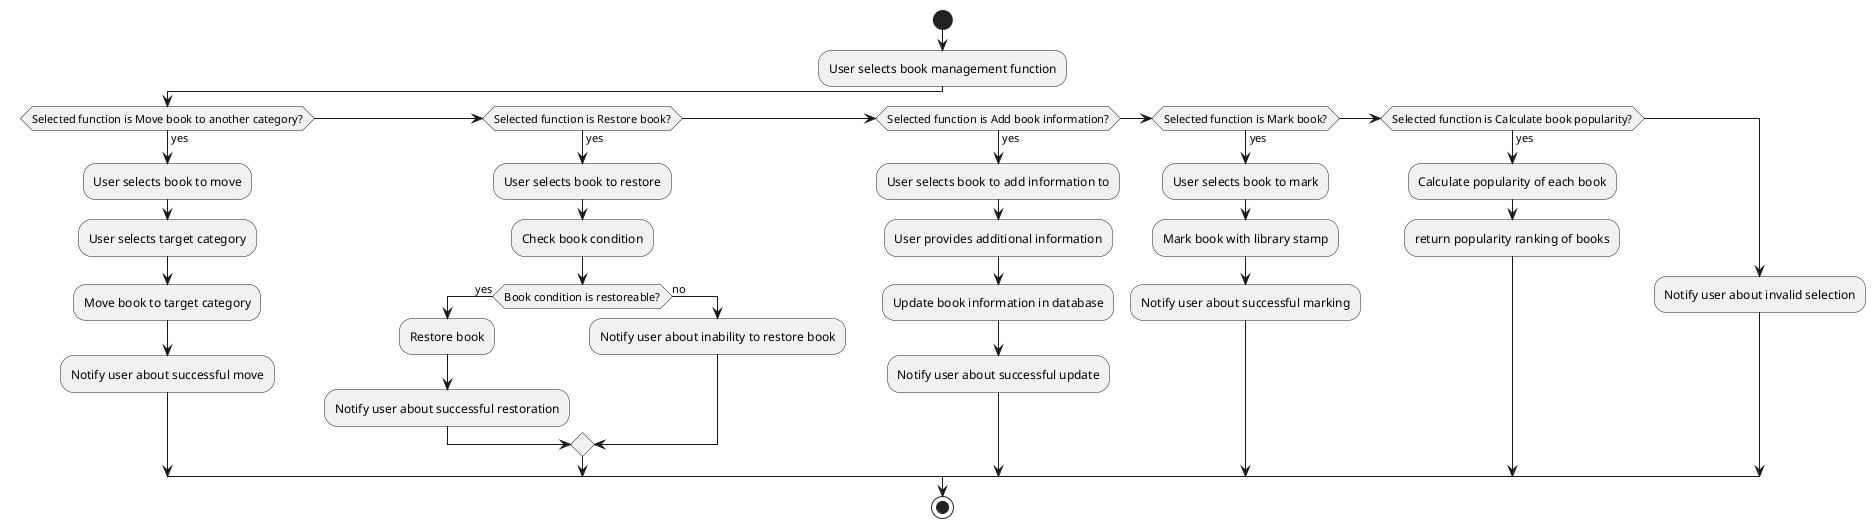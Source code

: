 @startuml
start
:User selects book management function;
if (Selected function is Move book to another category?) then (yes)
  :User selects book to move;
  :User selects target category;
  :Move book to target category;
  :Notify user about successful move;
elseif (Selected function is Restore book?) then (yes)
  :User selects book to restore;
  :Check book condition;
  if (Book condition is restoreable?) then (yes)
    :Restore book;
    :Notify user about successful restoration;
  else (no)
    :Notify user about inability to restore book;
  endif
elseif (Selected function is Add book information?) then (yes)
  :User selects book to add information to;
  :User provides additional information;
  :Update book information in database;
  :Notify user about successful update;
elseif (Selected function is Mark book?) then (yes)
  :User selects book to mark;
  :Mark book with library stamp;
  :Notify user about successful marking;
elseif (Selected function is Calculate book popularity?) then (yes)
  :Calculate popularity of each book;
  :return popularity ranking of books;
else
  :Notify user about invalid selection;
endif
stop
@enduml